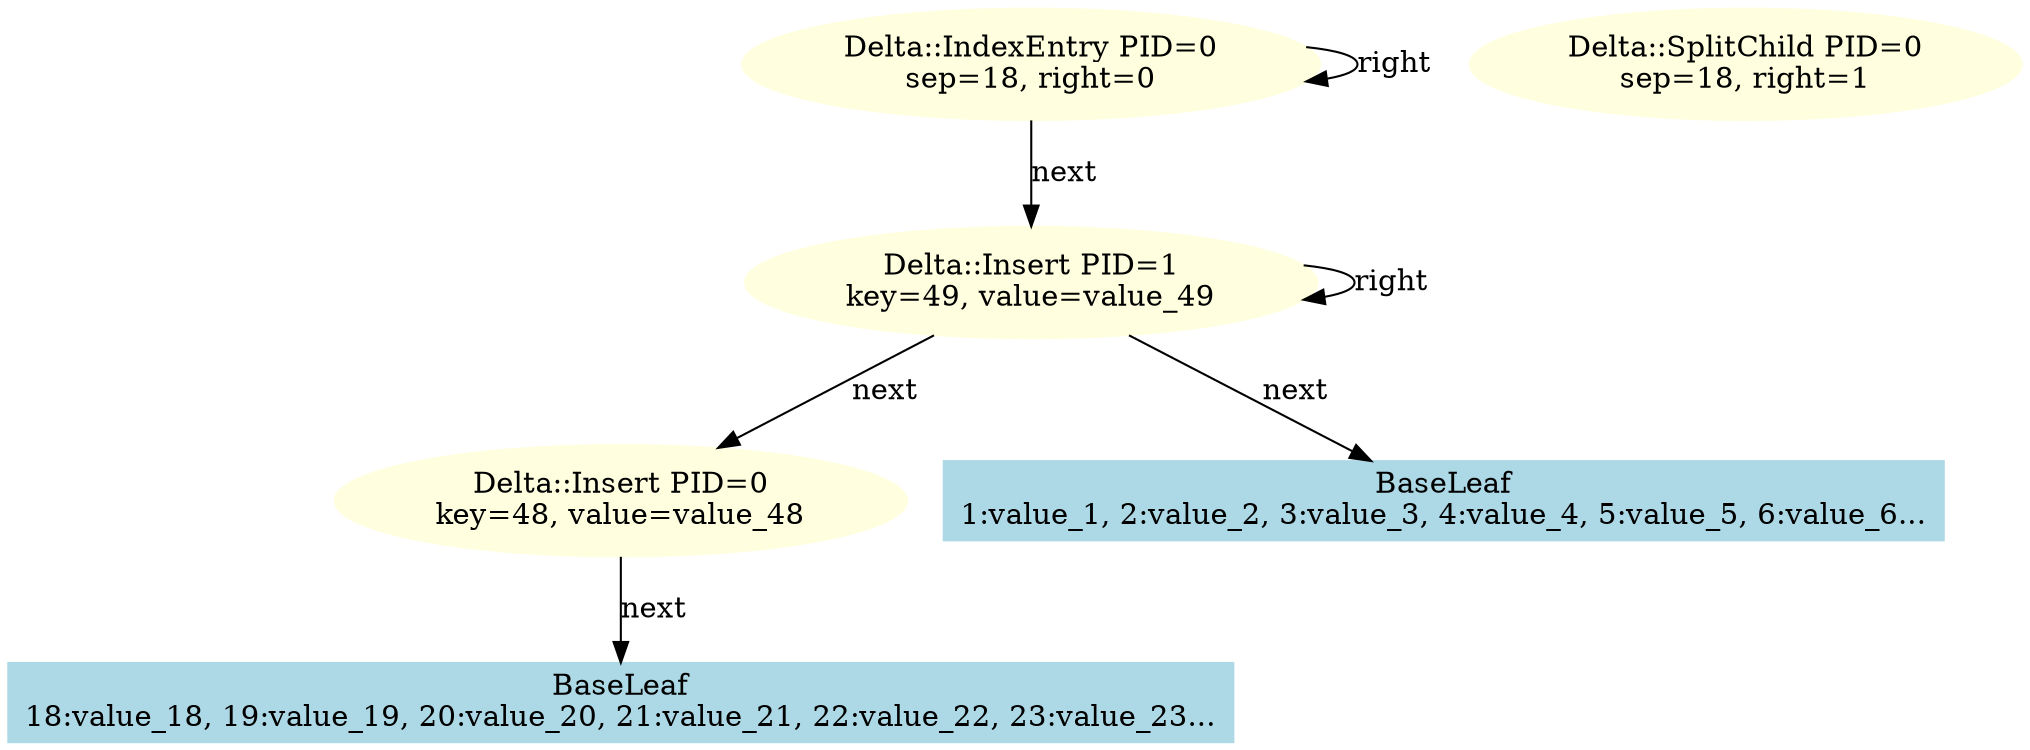 digraph bwtree {
    node0[label="Delta::IndexEntry PID=0\nsep=18, right=0"][style="filled"][color="lightyellow"][shape="ellipse"];
    node1[label="Delta::Insert PID=1\nkey=49, value=value_49"][style="filled"][color="lightyellow"][shape="ellipse"];
    node2[label="Delta::Insert PID=0\nkey=48, value=value_48"][style="filled"][color="lightyellow"][shape="ellipse"];
    node3[label="BaseLeaf\n18:value_18, 19:value_19, 20:value_20, 21:value_21, 22:value_22, 23:value_23..."][style="filled"][color="lightblue"][shape="box"];
    node4[label="Delta::SplitChild PID=0\nsep=18, right=1"][style="filled"][color="lightyellow"][shape="ellipse"];
    node5[label="BaseLeaf\n1:value_1, 2:value_2, 3:value_3, 4:value_4, 5:value_5, 6:value_6..."][style="filled"][color="lightblue"][shape="box"];
    node0 -> node0[label="right"];
    node2 -> node3[label="next"];
    node1 -> node2[label="next"];
    node1 -> node1[label="right"];
    node1 -> node5[label="next"];
    node0 -> node1[label="next"];
}
